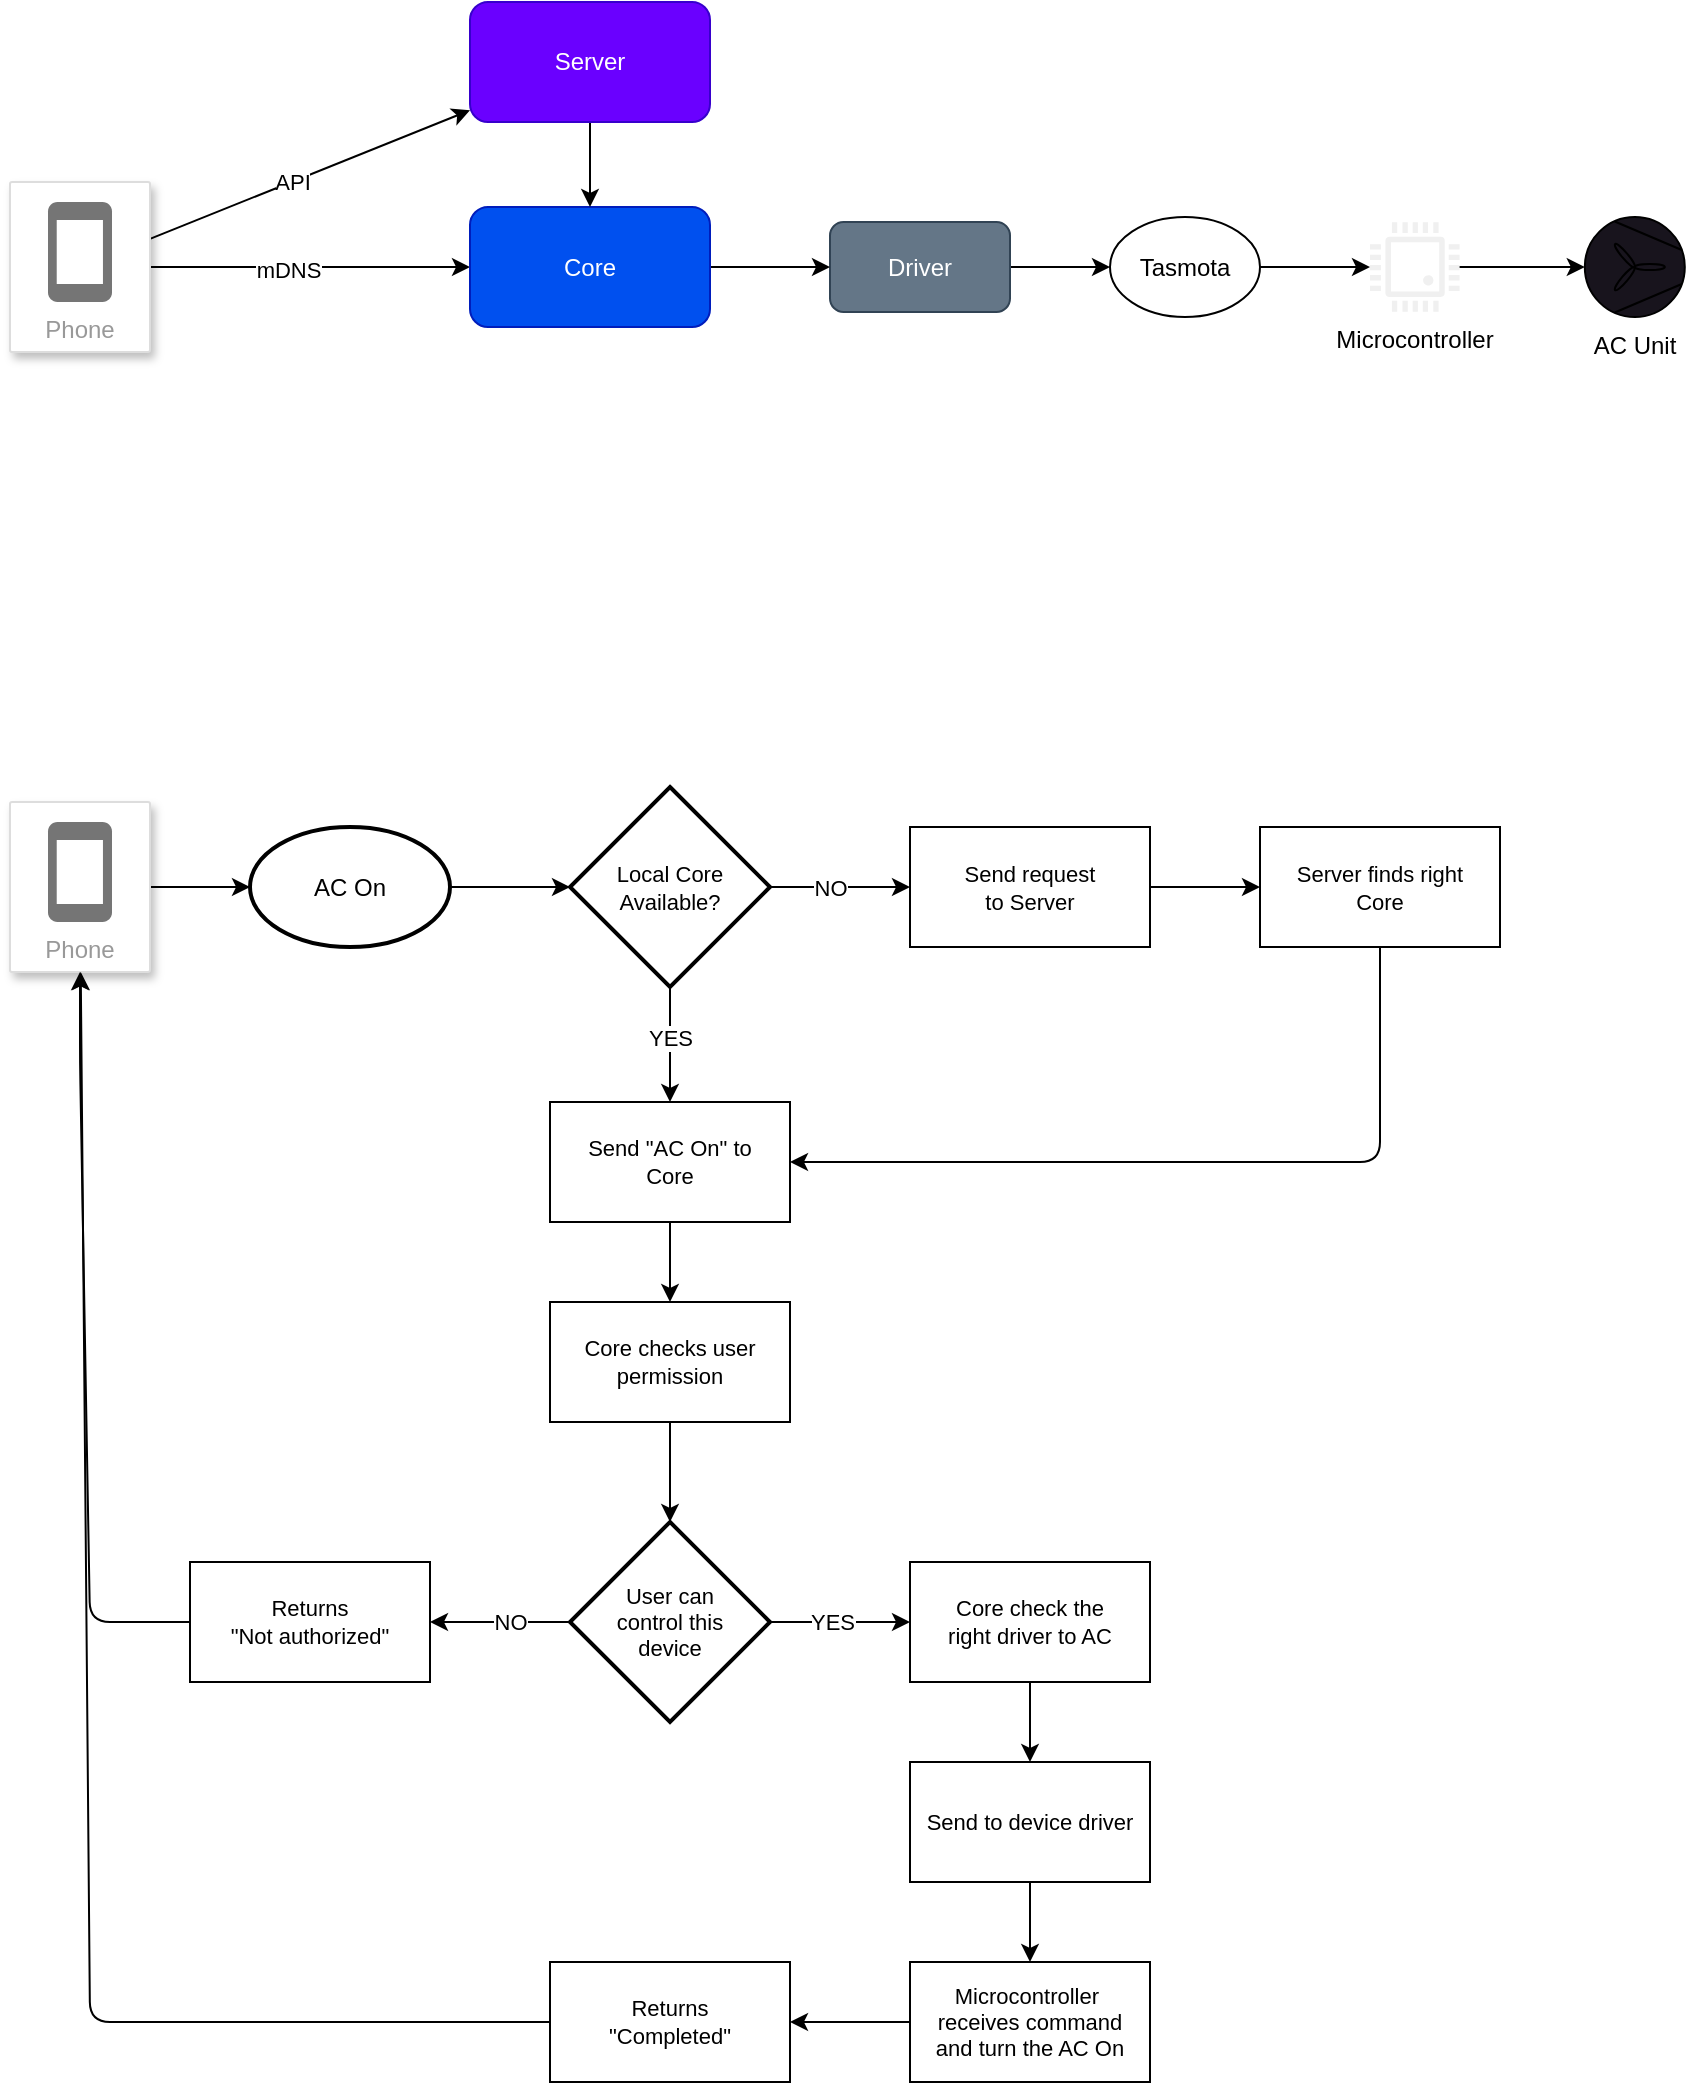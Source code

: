 <mxfile>
    <diagram id="aXPBXTIpJr6EWQpFglpt" name="Page-1">
        <mxGraphModel dx="1658" dy="949" grid="1" gridSize="10" guides="1" tooltips="1" connect="1" arrows="1" fold="1" page="1" pageScale="1" pageWidth="1920" pageHeight="1200" math="0" shadow="0">
            <root>
                <mxCell id="0"/>
                <mxCell id="1" parent="0"/>
                <mxCell id="18" style="edgeStyle=none;html=1;" edge="1" parent="1" source="2" target="17">
                    <mxGeometry relative="1" as="geometry"/>
                </mxCell>
                <mxCell id="22" value="API" style="edgeLabel;html=1;align=center;verticalAlign=middle;resizable=0;points=[];" vertex="1" connectable="0" parent="18">
                    <mxGeometry x="-0.12" relative="1" as="geometry">
                        <mxPoint as="offset"/>
                    </mxGeometry>
                </mxCell>
                <mxCell id="20" style="edgeStyle=none;html=1;" edge="1" parent="1" source="2" target="15">
                    <mxGeometry relative="1" as="geometry"/>
                </mxCell>
                <mxCell id="21" value="mDNS" style="edgeLabel;html=1;align=center;verticalAlign=middle;resizable=0;points=[];" vertex="1" connectable="0" parent="20">
                    <mxGeometry x="-0.142" y="-1" relative="1" as="geometry">
                        <mxPoint as="offset"/>
                    </mxGeometry>
                </mxCell>
                <mxCell id="2" value="Phone" style="strokeColor=#dddddd;shadow=1;strokeWidth=1;rounded=1;absoluteArcSize=1;arcSize=2;labelPosition=center;verticalLabelPosition=middle;align=center;verticalAlign=bottom;spacingLeft=0;fontColor=#999999;fontSize=12;whiteSpace=wrap;spacingBottom=2;" vertex="1" parent="1">
                    <mxGeometry x="40" y="130" width="70" height="85" as="geometry"/>
                </mxCell>
                <mxCell id="3" value="" style="sketch=0;dashed=0;connectable=0;html=1;fillColor=#757575;strokeColor=none;shape=mxgraph.gcp2.phone;part=1;" vertex="1" parent="2">
                    <mxGeometry x="0.5" width="32" height="50" relative="1" as="geometry">
                        <mxPoint x="-16" y="10" as="offset"/>
                    </mxGeometry>
                </mxCell>
                <mxCell id="9" value="" style="group" vertex="1" connectable="0" parent="1">
                    <mxGeometry x="720" y="147.5" width="157.4" height="50" as="geometry"/>
                </mxCell>
                <mxCell id="4" value="Microcontroller" style="pointerEvents=1;shadow=0;dashed=0;html=1;strokeColor=none;fillColor=#f0f0f0;labelPosition=center;verticalLabelPosition=bottom;verticalAlign=top;align=center;outlineConnect=0;shape=mxgraph.veeam.cpu;rounded=1;" vertex="1" parent="9">
                    <mxGeometry y="2.6" width="44.8" height="44.8" as="geometry"/>
                </mxCell>
                <mxCell id="5" value="AC Unit" style="verticalLabelPosition=bottom;outlineConnect=0;align=center;dashed=0;html=1;verticalAlign=top;shape=mxgraph.pid2misc.fan;fanType=common;rounded=1;strokeWidth=1;fontSize=12;fillColor=#18141d;" vertex="1" parent="9">
                    <mxGeometry x="107.4" width="50" height="50" as="geometry"/>
                </mxCell>
                <mxCell id="7" style="edgeStyle=none;html=1;" edge="1" parent="9" source="4" target="5">
                    <mxGeometry relative="1" as="geometry"/>
                </mxCell>
                <mxCell id="12" style="edgeStyle=none;html=1;" edge="1" parent="1" source="11" target="4">
                    <mxGeometry relative="1" as="geometry"/>
                </mxCell>
                <mxCell id="11" value="Tasmota" style="ellipse;whiteSpace=wrap;html=1;" vertex="1" parent="1">
                    <mxGeometry x="590" y="147.5" width="75" height="50" as="geometry"/>
                </mxCell>
                <mxCell id="14" style="edgeStyle=none;html=1;" edge="1" parent="1" source="13" target="11">
                    <mxGeometry relative="1" as="geometry"/>
                </mxCell>
                <mxCell id="13" value="Driver" style="rounded=1;whiteSpace=wrap;html=1;fillColor=#647687;fontColor=#ffffff;strokeColor=#314354;" vertex="1" parent="1">
                    <mxGeometry x="450" y="150" width="90" height="45" as="geometry"/>
                </mxCell>
                <mxCell id="16" style="edgeStyle=none;html=1;" edge="1" parent="1" source="15" target="13">
                    <mxGeometry relative="1" as="geometry"/>
                </mxCell>
                <mxCell id="15" value="Core" style="rounded=1;whiteSpace=wrap;html=1;fillColor=#0050ef;fontColor=#ffffff;strokeColor=#001DBC;" vertex="1" parent="1">
                    <mxGeometry x="270" y="142.5" width="120" height="60" as="geometry"/>
                </mxCell>
                <mxCell id="19" style="edgeStyle=none;html=1;" edge="1" parent="1" source="17" target="15">
                    <mxGeometry relative="1" as="geometry"/>
                </mxCell>
                <mxCell id="17" value="Server" style="rounded=1;whiteSpace=wrap;html=1;fillColor=#6a00ff;fontColor=#ffffff;strokeColor=#3700CC;" vertex="1" parent="1">
                    <mxGeometry x="270" y="40" width="120" height="60" as="geometry"/>
                </mxCell>
                <mxCell id="33" style="edgeStyle=none;html=1;entryX=0;entryY=0.5;entryDx=0;entryDy=0;entryPerimeter=0;" edge="1" parent="1" source="29" target="32">
                    <mxGeometry relative="1" as="geometry"/>
                </mxCell>
                <mxCell id="29" value="Phone" style="strokeColor=#dddddd;shadow=1;strokeWidth=1;rounded=1;absoluteArcSize=1;arcSize=2;labelPosition=center;verticalLabelPosition=middle;align=center;verticalAlign=bottom;spacingLeft=0;fontColor=#999999;fontSize=12;whiteSpace=wrap;spacingBottom=2;" vertex="1" parent="1">
                    <mxGeometry x="40" y="440" width="70" height="85" as="geometry"/>
                </mxCell>
                <mxCell id="30" value="" style="sketch=0;dashed=0;connectable=0;html=1;fillColor=#757575;strokeColor=none;shape=mxgraph.gcp2.phone;part=1;" vertex="1" parent="29">
                    <mxGeometry x="0.5" width="32" height="50" relative="1" as="geometry">
                        <mxPoint x="-16" y="10" as="offset"/>
                    </mxGeometry>
                </mxCell>
                <mxCell id="35" style="edgeStyle=none;html=1;fontSize=11;" edge="1" parent="1" source="32" target="34">
                    <mxGeometry relative="1" as="geometry"/>
                </mxCell>
                <mxCell id="32" value="AC On" style="strokeWidth=2;html=1;shape=mxgraph.flowchart.start_1;whiteSpace=wrap;" vertex="1" parent="1">
                    <mxGeometry x="160" y="452.5" width="100" height="60" as="geometry"/>
                </mxCell>
                <mxCell id="37" style="edgeStyle=none;html=1;fontSize=11;" edge="1" parent="1" source="34" target="36">
                    <mxGeometry relative="1" as="geometry"/>
                </mxCell>
                <mxCell id="38" value="YES" style="edgeLabel;html=1;align=center;verticalAlign=middle;resizable=0;points=[];fontSize=11;" vertex="1" connectable="0" parent="37">
                    <mxGeometry x="-0.134" relative="1" as="geometry">
                        <mxPoint as="offset"/>
                    </mxGeometry>
                </mxCell>
                <mxCell id="40" style="edgeStyle=none;html=1;fontSize=11;" edge="1" parent="1" source="34" target="39">
                    <mxGeometry relative="1" as="geometry"/>
                </mxCell>
                <mxCell id="43" value="NO" style="edgeLabel;html=1;align=center;verticalAlign=middle;resizable=0;points=[];fontSize=11;" vertex="1" connectable="0" parent="40">
                    <mxGeometry x="-0.146" relative="1" as="geometry">
                        <mxPoint as="offset"/>
                    </mxGeometry>
                </mxCell>
                <mxCell id="34" value="Local Core&lt;br style=&quot;font-size: 11px;&quot;&gt;Available?" style="strokeWidth=2;html=1;shape=mxgraph.flowchart.decision;whiteSpace=wrap;fontSize=11;" vertex="1" parent="1">
                    <mxGeometry x="320" y="432.5" width="100" height="100" as="geometry"/>
                </mxCell>
                <mxCell id="59" style="edgeStyle=none;html=1;fontSize=11;" edge="1" parent="1" source="36" target="58">
                    <mxGeometry relative="1" as="geometry"/>
                </mxCell>
                <mxCell id="36" value="Send &quot;AC On&quot; to&lt;br&gt;Core" style="rounded=0;whiteSpace=wrap;html=1;fontSize=11;" vertex="1" parent="1">
                    <mxGeometry x="310" y="590" width="120" height="60" as="geometry"/>
                </mxCell>
                <mxCell id="42" style="edgeStyle=none;html=1;entryX=0;entryY=0.5;entryDx=0;entryDy=0;fontSize=11;" edge="1" parent="1" source="39" target="41">
                    <mxGeometry relative="1" as="geometry"/>
                </mxCell>
                <mxCell id="39" value="Send request&lt;br&gt;to Server" style="rounded=0;whiteSpace=wrap;html=1;fontSize=11;" vertex="1" parent="1">
                    <mxGeometry x="490" y="452.5" width="120" height="60" as="geometry"/>
                </mxCell>
                <mxCell id="46" style="edgeStyle=none;html=1;fontSize=11;" edge="1" parent="1" source="41" target="36">
                    <mxGeometry relative="1" as="geometry">
                        <Array as="points">
                            <mxPoint x="725" y="620"/>
                        </Array>
                    </mxGeometry>
                </mxCell>
                <mxCell id="41" value="Server finds right&lt;br&gt;Core" style="rounded=0;whiteSpace=wrap;html=1;fontSize=11;" vertex="1" parent="1">
                    <mxGeometry x="665" y="452.5" width="120" height="60" as="geometry"/>
                </mxCell>
                <mxCell id="53" style="edgeStyle=none;html=1;fontSize=11;" edge="1" parent="1" source="54" target="56">
                    <mxGeometry relative="1" as="geometry"/>
                </mxCell>
                <mxCell id="54" value="Core check the&lt;br&gt;right driver to AC" style="rounded=0;whiteSpace=wrap;html=1;fontSize=11;" vertex="1" parent="1">
                    <mxGeometry x="490" y="820" width="120" height="60" as="geometry"/>
                </mxCell>
                <mxCell id="55" style="edgeStyle=none;html=1;fontSize=11;" edge="1" parent="1" source="56" target="57">
                    <mxGeometry relative="1" as="geometry"/>
                </mxCell>
                <mxCell id="56" value="Send to device driver" style="rounded=0;whiteSpace=wrap;html=1;fontSize=11;" vertex="1" parent="1">
                    <mxGeometry x="490" y="920" width="120" height="60" as="geometry"/>
                </mxCell>
                <mxCell id="70" style="edgeStyle=none;html=1;fontSize=11;" edge="1" parent="1" source="57" target="69">
                    <mxGeometry relative="1" as="geometry"/>
                </mxCell>
                <mxCell id="57" value="Microcontroller&amp;nbsp;&lt;br&gt;receives command&lt;br&gt;and turn the AC On" style="rounded=0;whiteSpace=wrap;html=1;fontSize=11;" vertex="1" parent="1">
                    <mxGeometry x="490" y="1020" width="120" height="60" as="geometry"/>
                </mxCell>
                <mxCell id="62" style="edgeStyle=none;html=1;fontSize=11;" edge="1" parent="1" source="58" target="61">
                    <mxGeometry relative="1" as="geometry"/>
                </mxCell>
                <mxCell id="58" value="Core checks user&lt;br&gt;permission" style="rounded=0;whiteSpace=wrap;html=1;fontSize=11;" vertex="1" parent="1">
                    <mxGeometry x="310" y="690" width="120" height="60" as="geometry"/>
                </mxCell>
                <mxCell id="64" value="NO" style="edgeStyle=none;html=1;fontSize=11;" edge="1" parent="1" source="61" target="63">
                    <mxGeometry x="-0.143" relative="1" as="geometry">
                        <mxPoint as="offset"/>
                    </mxGeometry>
                </mxCell>
                <mxCell id="67" style="edgeStyle=none;html=1;fontSize=11;" edge="1" parent="1" source="61" target="54">
                    <mxGeometry relative="1" as="geometry"/>
                </mxCell>
                <mxCell id="68" value="YES" style="edgeLabel;html=1;align=center;verticalAlign=middle;resizable=0;points=[];fontSize=11;" vertex="1" connectable="0" parent="67">
                    <mxGeometry x="-0.113" relative="1" as="geometry">
                        <mxPoint as="offset"/>
                    </mxGeometry>
                </mxCell>
                <mxCell id="61" value="User can&lt;br&gt;control this&lt;br&gt;device" style="strokeWidth=2;html=1;shape=mxgraph.flowchart.decision;whiteSpace=wrap;fontSize=11;" vertex="1" parent="1">
                    <mxGeometry x="320" y="800" width="100" height="100" as="geometry"/>
                </mxCell>
                <mxCell id="65" style="edgeStyle=none;html=1;fontSize=11;" edge="1" parent="1" source="63" target="29">
                    <mxGeometry relative="1" as="geometry">
                        <Array as="points">
                            <mxPoint x="80" y="850"/>
                            <mxPoint x="75" y="570"/>
                        </Array>
                    </mxGeometry>
                </mxCell>
                <mxCell id="63" value="Returns &lt;br&gt;&quot;Not authorized&quot;" style="rounded=0;whiteSpace=wrap;html=1;fontSize=11;" vertex="1" parent="1">
                    <mxGeometry x="130" y="820" width="120" height="60" as="geometry"/>
                </mxCell>
                <mxCell id="71" style="edgeStyle=none;html=1;fontSize=11;" edge="1" parent="1" source="69" target="29">
                    <mxGeometry relative="1" as="geometry">
                        <Array as="points">
                            <mxPoint x="80" y="1050"/>
                        </Array>
                    </mxGeometry>
                </mxCell>
                <mxCell id="69" value="Returns &lt;br&gt;&quot;Completed&quot;" style="rounded=0;whiteSpace=wrap;html=1;fontSize=11;" vertex="1" parent="1">
                    <mxGeometry x="310" y="1020" width="120" height="60" as="geometry"/>
                </mxCell>
            </root>
        </mxGraphModel>
    </diagram>
</mxfile>